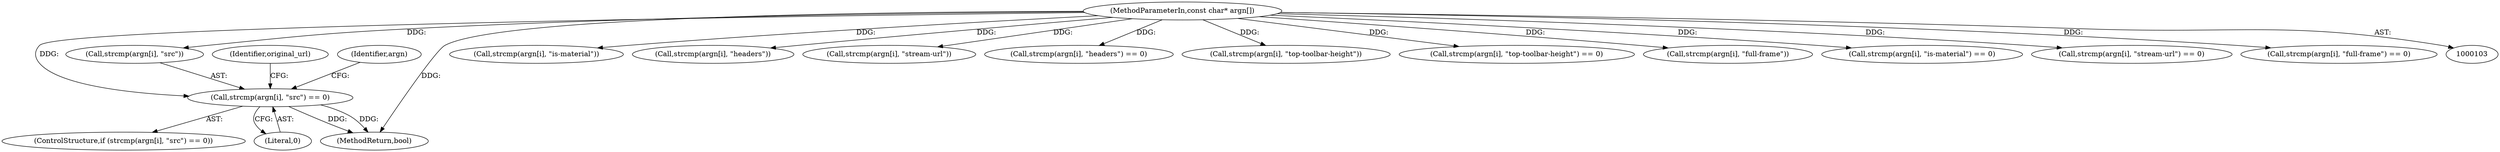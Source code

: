 digraph "0_Chrome_fff450abc4e2fb330ba700547a8e6a7b0fb90a6e@API" {
"1000219" [label="(Call,strcmp(argn[i], \"src\") == 0)"];
"1000105" [label="(MethodParameterIn,const char* argn[])"];
"1000220" [label="(Call,strcmp(argn[i], \"src\"))"];
"1000227" [label="(Identifier,original_url)"];
"1000218" [label="(ControlStructure,if (strcmp(argn[i], \"src\") == 0))"];
"1000262" [label="(Call,strcmp(argn[i], \"is-material\"))"];
"1000219" [label="(Call,strcmp(argn[i], \"src\") == 0)"];
"1000248" [label="(Call,strcmp(argn[i], \"headers\"))"];
"1000234" [label="(Call,strcmp(argn[i], \"stream-url\"))"];
"1000105" [label="(MethodParameterIn,const char* argn[])"];
"1000247" [label="(Call,strcmp(argn[i], \"headers\") == 0)"];
"1000274" [label="(Call,strcmp(argn[i], \"top-toolbar-height\"))"];
"1000273" [label="(Call,strcmp(argn[i], \"top-toolbar-height\") == 0)"];
"1000156" [label="(Call,strcmp(argn[i], \"full-frame\"))"];
"1000261" [label="(Call,strcmp(argn[i], \"is-material\") == 0)"];
"1000236" [label="(Identifier,argn)"];
"1000225" [label="(Literal,0)"];
"1000233" [label="(Call,strcmp(argn[i], \"stream-url\") == 0)"];
"1000320" [label="(MethodReturn,bool)"];
"1000155" [label="(Call,strcmp(argn[i], \"full-frame\") == 0)"];
"1000219" -> "1000218"  [label="AST: "];
"1000219" -> "1000225"  [label="CFG: "];
"1000220" -> "1000219"  [label="AST: "];
"1000225" -> "1000219"  [label="AST: "];
"1000227" -> "1000219"  [label="CFG: "];
"1000236" -> "1000219"  [label="CFG: "];
"1000219" -> "1000320"  [label="DDG: "];
"1000219" -> "1000320"  [label="DDG: "];
"1000105" -> "1000219"  [label="DDG: "];
"1000105" -> "1000103"  [label="AST: "];
"1000105" -> "1000320"  [label="DDG: "];
"1000105" -> "1000155"  [label="DDG: "];
"1000105" -> "1000156"  [label="DDG: "];
"1000105" -> "1000220"  [label="DDG: "];
"1000105" -> "1000233"  [label="DDG: "];
"1000105" -> "1000234"  [label="DDG: "];
"1000105" -> "1000247"  [label="DDG: "];
"1000105" -> "1000248"  [label="DDG: "];
"1000105" -> "1000261"  [label="DDG: "];
"1000105" -> "1000262"  [label="DDG: "];
"1000105" -> "1000273"  [label="DDG: "];
"1000105" -> "1000274"  [label="DDG: "];
}
